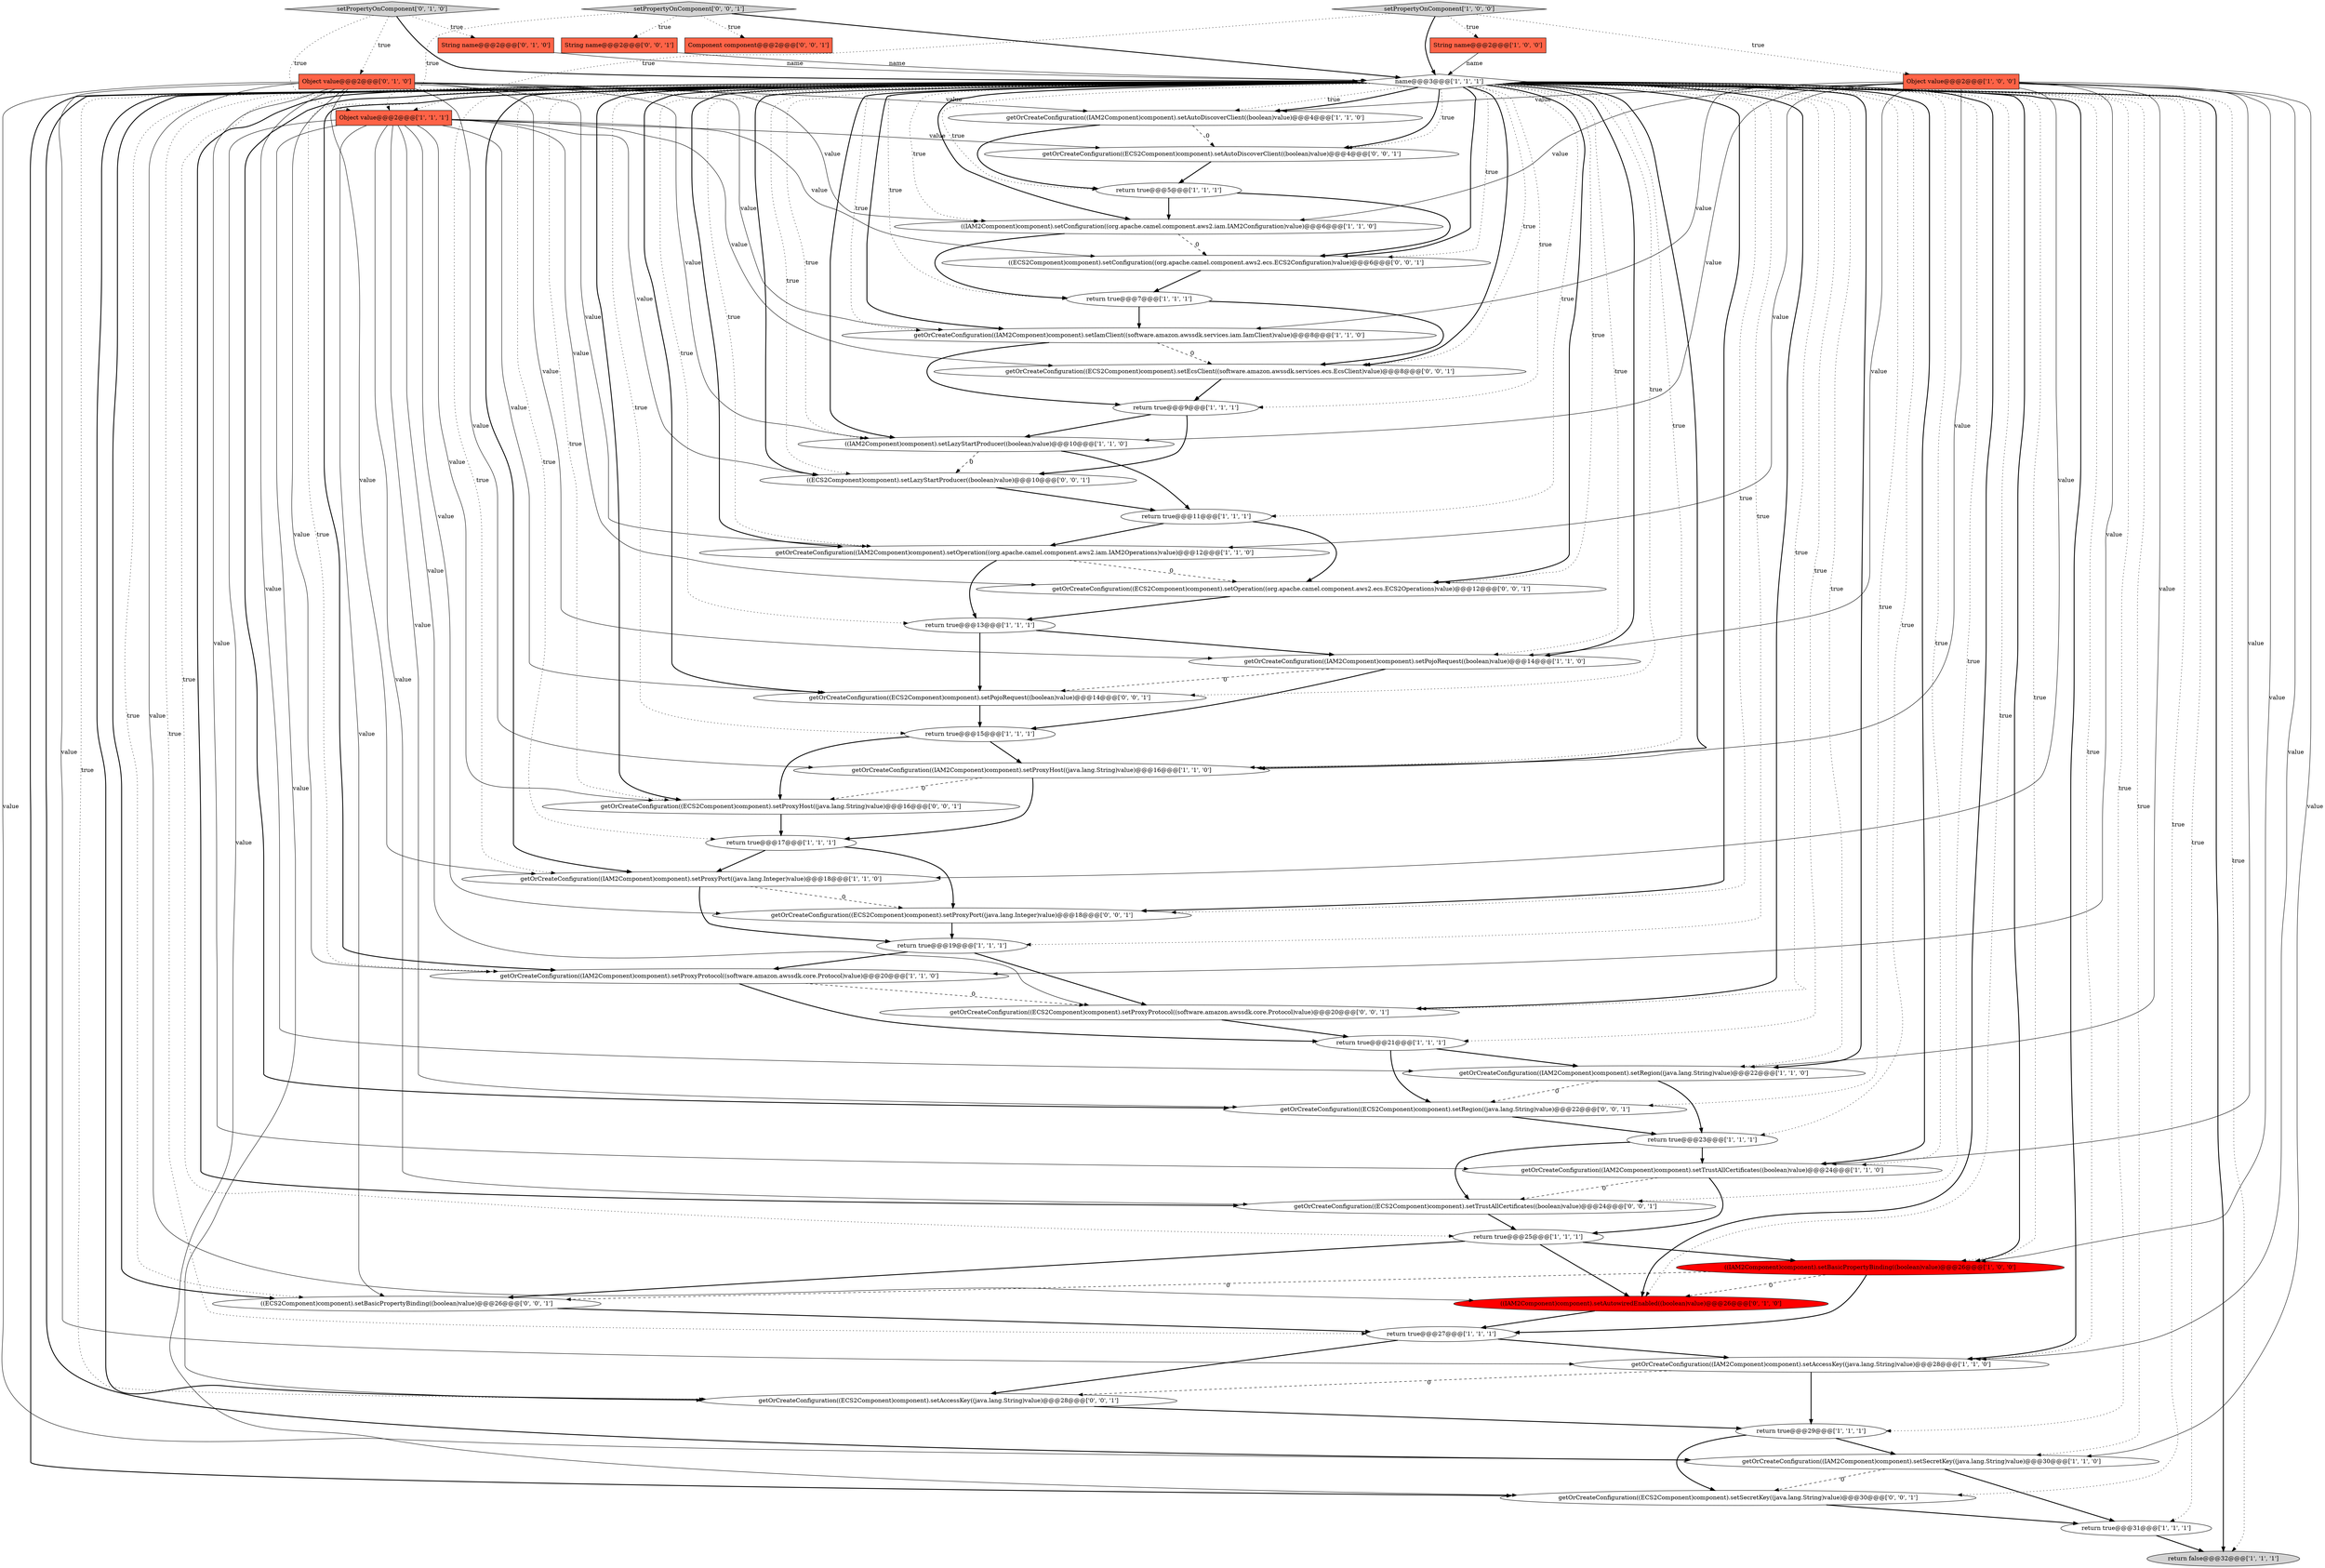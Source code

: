 digraph {
30 [style = filled, label = "((IAM2Component)component).setConfiguration((org.apache.camel.component.aws2.iam.IAM2Configuration)value)@@@6@@@['1', '1', '0']", fillcolor = white, shape = ellipse image = "AAA0AAABBB1BBB"];
32 [style = filled, label = "return true@@@17@@@['1', '1', '1']", fillcolor = white, shape = ellipse image = "AAA0AAABBB1BBB"];
10 [style = filled, label = "return true@@@19@@@['1', '1', '1']", fillcolor = white, shape = ellipse image = "AAA0AAABBB1BBB"];
22 [style = filled, label = "setPropertyOnComponent['1', '0', '0']", fillcolor = lightgray, shape = diamond image = "AAA0AAABBB1BBB"];
17 [style = filled, label = "getOrCreateConfiguration((IAM2Component)component).setTrustAllCertificates((boolean)value)@@@24@@@['1', '1', '0']", fillcolor = white, shape = ellipse image = "AAA0AAABBB1BBB"];
12 [style = filled, label = "return true@@@23@@@['1', '1', '1']", fillcolor = white, shape = ellipse image = "AAA0AAABBB1BBB"];
43 [style = filled, label = "getOrCreateConfiguration((ECS2Component)component).setAccessKey((java.lang.String)value)@@@28@@@['0', '0', '1']", fillcolor = white, shape = ellipse image = "AAA0AAABBB3BBB"];
14 [style = filled, label = "((IAM2Component)component).setLazyStartProducer((boolean)value)@@@10@@@['1', '1', '0']", fillcolor = white, shape = ellipse image = "AAA0AAABBB1BBB"];
0 [style = filled, label = "((IAM2Component)component).setBasicPropertyBinding((boolean)value)@@@26@@@['1', '0', '0']", fillcolor = red, shape = ellipse image = "AAA1AAABBB1BBB"];
49 [style = filled, label = "getOrCreateConfiguration((ECS2Component)component).setProxyProtocol((software.amazon.awssdk.core.Protocol)value)@@@20@@@['0', '0', '1']", fillcolor = white, shape = ellipse image = "AAA0AAABBB3BBB"];
1 [style = filled, label = "Object value@@@2@@@['1', '0', '0']", fillcolor = tomato, shape = box image = "AAA0AAABBB1BBB"];
5 [style = filled, label = "getOrCreateConfiguration((IAM2Component)component).setSecretKey((java.lang.String)value)@@@30@@@['1', '1', '0']", fillcolor = white, shape = ellipse image = "AAA0AAABBB1BBB"];
31 [style = filled, label = "return true@@@11@@@['1', '1', '1']", fillcolor = white, shape = ellipse image = "AAA0AAABBB1BBB"];
9 [style = filled, label = "return true@@@21@@@['1', '1', '1']", fillcolor = white, shape = ellipse image = "AAA0AAABBB1BBB"];
48 [style = filled, label = "getOrCreateConfiguration((ECS2Component)component).setProxyHost((java.lang.String)value)@@@16@@@['0', '0', '1']", fillcolor = white, shape = ellipse image = "AAA0AAABBB3BBB"];
21 [style = filled, label = "Object value@@@2@@@['1', '1', '1']", fillcolor = tomato, shape = box image = "AAA0AAABBB1BBB"];
44 [style = filled, label = "setPropertyOnComponent['0', '0', '1']", fillcolor = lightgray, shape = diamond image = "AAA0AAABBB3BBB"];
2 [style = filled, label = "getOrCreateConfiguration((IAM2Component)component).setIamClient((software.amazon.awssdk.services.iam.IamClient)value)@@@8@@@['1', '1', '0']", fillcolor = white, shape = ellipse image = "AAA0AAABBB1BBB"];
27 [style = filled, label = "getOrCreateConfiguration((IAM2Component)component).setProxyPort((java.lang.Integer)value)@@@18@@@['1', '1', '0']", fillcolor = white, shape = ellipse image = "AAA0AAABBB1BBB"];
29 [style = filled, label = "getOrCreateConfiguration((IAM2Component)component).setAutoDiscoverClient((boolean)value)@@@4@@@['1', '1', '0']", fillcolor = white, shape = ellipse image = "AAA0AAABBB1BBB"];
35 [style = filled, label = "Object value@@@2@@@['0', '1', '0']", fillcolor = tomato, shape = box image = "AAA0AAABBB2BBB"];
24 [style = filled, label = "getOrCreateConfiguration((IAM2Component)component).setProxyProtocol((software.amazon.awssdk.core.Protocol)value)@@@20@@@['1', '1', '0']", fillcolor = white, shape = ellipse image = "AAA0AAABBB1BBB"];
52 [style = filled, label = "((ECS2Component)component).setLazyStartProducer((boolean)value)@@@10@@@['0', '0', '1']", fillcolor = white, shape = ellipse image = "AAA0AAABBB3BBB"];
54 [style = filled, label = "((ECS2Component)component).setBasicPropertyBinding((boolean)value)@@@26@@@['0', '0', '1']", fillcolor = white, shape = ellipse image = "AAA0AAABBB3BBB"];
47 [style = filled, label = "String name@@@2@@@['0', '0', '1']", fillcolor = tomato, shape = box image = "AAA0AAABBB3BBB"];
13 [style = filled, label = "return true@@@25@@@['1', '1', '1']", fillcolor = white, shape = ellipse image = "AAA0AAABBB1BBB"];
11 [style = filled, label = "return true@@@7@@@['1', '1', '1']", fillcolor = white, shape = ellipse image = "AAA0AAABBB1BBB"];
25 [style = filled, label = "return true@@@27@@@['1', '1', '1']", fillcolor = white, shape = ellipse image = "AAA0AAABBB1BBB"];
7 [style = filled, label = "getOrCreateConfiguration((IAM2Component)component).setOperation((org.apache.camel.component.aws2.iam.IAM2Operations)value)@@@12@@@['1', '1', '0']", fillcolor = white, shape = ellipse image = "AAA0AAABBB1BBB"];
40 [style = filled, label = "getOrCreateConfiguration((ECS2Component)component).setSecretKey((java.lang.String)value)@@@30@@@['0', '0', '1']", fillcolor = white, shape = ellipse image = "AAA0AAABBB3BBB"];
19 [style = filled, label = "getOrCreateConfiguration((IAM2Component)component).setPojoRequest((boolean)value)@@@14@@@['1', '1', '0']", fillcolor = white, shape = ellipse image = "AAA0AAABBB1BBB"];
23 [style = filled, label = "return true@@@29@@@['1', '1', '1']", fillcolor = white, shape = ellipse image = "AAA0AAABBB1BBB"];
37 [style = filled, label = "setPropertyOnComponent['0', '1', '0']", fillcolor = lightgray, shape = diamond image = "AAA0AAABBB2BBB"];
45 [style = filled, label = "getOrCreateConfiguration((ECS2Component)component).setTrustAllCertificates((boolean)value)@@@24@@@['0', '0', '1']", fillcolor = white, shape = ellipse image = "AAA0AAABBB3BBB"];
50 [style = filled, label = "getOrCreateConfiguration((ECS2Component)component).setAutoDiscoverClient((boolean)value)@@@4@@@['0', '0', '1']", fillcolor = white, shape = ellipse image = "AAA0AAABBB3BBB"];
42 [style = filled, label = "getOrCreateConfiguration((ECS2Component)component).setEcsClient((software.amazon.awssdk.services.ecs.EcsClient)value)@@@8@@@['0', '0', '1']", fillcolor = white, shape = ellipse image = "AAA0AAABBB3BBB"];
4 [style = filled, label = "return true@@@15@@@['1', '1', '1']", fillcolor = white, shape = ellipse image = "AAA0AAABBB1BBB"];
6 [style = filled, label = "return false@@@32@@@['1', '1', '1']", fillcolor = lightgray, shape = ellipse image = "AAA0AAABBB1BBB"];
51 [style = filled, label = "Component component@@@2@@@['0', '0', '1']", fillcolor = tomato, shape = box image = "AAA0AAABBB3BBB"];
26 [style = filled, label = "getOrCreateConfiguration((IAM2Component)component).setRegion((java.lang.String)value)@@@22@@@['1', '1', '0']", fillcolor = white, shape = ellipse image = "AAA0AAABBB1BBB"];
28 [style = filled, label = "name@@@3@@@['1', '1', '1']", fillcolor = white, shape = diamond image = "AAA0AAABBB1BBB"];
3 [style = filled, label = "return true@@@5@@@['1', '1', '1']", fillcolor = white, shape = ellipse image = "AAA0AAABBB1BBB"];
16 [style = filled, label = "return true@@@13@@@['1', '1', '1']", fillcolor = white, shape = ellipse image = "AAA0AAABBB1BBB"];
53 [style = filled, label = "getOrCreateConfiguration((ECS2Component)component).setRegion((java.lang.String)value)@@@22@@@['0', '0', '1']", fillcolor = white, shape = ellipse image = "AAA0AAABBB3BBB"];
46 [style = filled, label = "getOrCreateConfiguration((ECS2Component)component).setPojoRequest((boolean)value)@@@14@@@['0', '0', '1']", fillcolor = white, shape = ellipse image = "AAA0AAABBB3BBB"];
8 [style = filled, label = "return true@@@31@@@['1', '1', '1']", fillcolor = white, shape = ellipse image = "AAA0AAABBB1BBB"];
33 [style = filled, label = "getOrCreateConfiguration((IAM2Component)component).setProxyHost((java.lang.String)value)@@@16@@@['1', '1', '0']", fillcolor = white, shape = ellipse image = "AAA0AAABBB1BBB"];
34 [style = filled, label = "String name@@@2@@@['0', '1', '0']", fillcolor = tomato, shape = box image = "AAA0AAABBB2BBB"];
38 [style = filled, label = "getOrCreateConfiguration((ECS2Component)component).setOperation((org.apache.camel.component.aws2.ecs.ECS2Operations)value)@@@12@@@['0', '0', '1']", fillcolor = white, shape = ellipse image = "AAA0AAABBB3BBB"];
18 [style = filled, label = "return true@@@9@@@['1', '1', '1']", fillcolor = white, shape = ellipse image = "AAA0AAABBB1BBB"];
39 [style = filled, label = "getOrCreateConfiguration((ECS2Component)component).setProxyPort((java.lang.Integer)value)@@@18@@@['0', '0', '1']", fillcolor = white, shape = ellipse image = "AAA0AAABBB3BBB"];
15 [style = filled, label = "String name@@@2@@@['1', '0', '0']", fillcolor = tomato, shape = box image = "AAA0AAABBB1BBB"];
41 [style = filled, label = "((ECS2Component)component).setConfiguration((org.apache.camel.component.aws2.ecs.ECS2Configuration)value)@@@6@@@['0', '0', '1']", fillcolor = white, shape = ellipse image = "AAA0AAABBB3BBB"];
20 [style = filled, label = "getOrCreateConfiguration((IAM2Component)component).setAccessKey((java.lang.String)value)@@@28@@@['1', '1', '0']", fillcolor = white, shape = ellipse image = "AAA0AAABBB1BBB"];
36 [style = filled, label = "((IAM2Component)component).setAutowiredEnabled((boolean)value)@@@26@@@['0', '1', '0']", fillcolor = red, shape = ellipse image = "AAA1AAABBB2BBB"];
21->41 [style = solid, label="value"];
28->11 [style = dotted, label="true"];
9->53 [style = bold, label=""];
21->42 [style = solid, label="value"];
2->42 [style = dashed, label="0"];
35->19 [style = solid, label="value"];
28->6 [style = bold, label=""];
44->21 [style = dotted, label="true"];
37->28 [style = bold, label=""];
12->45 [style = bold, label=""];
28->20 [style = bold, label=""];
1->26 [style = solid, label="value"];
10->24 [style = bold, label=""];
28->25 [style = dotted, label="true"];
28->50 [style = bold, label=""];
28->38 [style = bold, label=""];
28->14 [style = dotted, label="true"];
28->16 [style = dotted, label="true"];
25->43 [style = bold, label=""];
8->6 [style = bold, label=""];
5->40 [style = dashed, label="0"];
28->19 [style = dotted, label="true"];
41->11 [style = bold, label=""];
28->50 [style = dotted, label="true"];
1->0 [style = solid, label="value"];
43->23 [style = bold, label=""];
28->14 [style = bold, label=""];
1->24 [style = solid, label="value"];
28->6 [style = dotted, label="true"];
9->26 [style = bold, label=""];
28->0 [style = bold, label=""];
28->30 [style = dotted, label="true"];
1->7 [style = solid, label="value"];
30->11 [style = bold, label=""];
26->12 [style = bold, label=""];
40->8 [style = bold, label=""];
28->43 [style = bold, label=""];
28->52 [style = bold, label=""];
21->43 [style = solid, label="value"];
35->27 [style = solid, label="value"];
0->25 [style = bold, label=""];
28->18 [style = dotted, label="true"];
13->36 [style = bold, label=""];
1->20 [style = solid, label="value"];
28->7 [style = dotted, label="true"];
7->16 [style = bold, label=""];
44->47 [style = dotted, label="true"];
28->27 [style = dotted, label="true"];
28->42 [style = bold, label=""];
21->39 [style = solid, label="value"];
0->36 [style = dashed, label="0"];
28->13 [style = dotted, label="true"];
3->30 [style = bold, label=""];
21->48 [style = solid, label="value"];
28->45 [style = bold, label=""];
35->2 [style = solid, label="value"];
28->10 [style = dotted, label="true"];
28->5 [style = bold, label=""];
28->8 [style = dotted, label="true"];
28->36 [style = bold, label=""];
30->41 [style = dashed, label="0"];
28->30 [style = bold, label=""];
21->38 [style = solid, label="value"];
28->2 [style = dotted, label="true"];
50->3 [style = bold, label=""];
28->54 [style = bold, label=""];
1->27 [style = solid, label="value"];
2->18 [style = bold, label=""];
21->52 [style = solid, label="value"];
28->36 [style = dotted, label="true"];
28->52 [style = dotted, label="true"];
35->30 [style = solid, label="value"];
21->40 [style = solid, label="value"];
0->54 [style = dashed, label="0"];
28->17 [style = dotted, label="true"];
16->19 [style = bold, label=""];
1->17 [style = solid, label="value"];
17->45 [style = dashed, label="0"];
35->5 [style = solid, label="value"];
28->29 [style = dotted, label="true"];
36->25 [style = bold, label=""];
54->25 [style = bold, label=""];
28->24 [style = dotted, label="true"];
28->46 [style = dotted, label="true"];
20->23 [style = bold, label=""];
46->4 [style = bold, label=""];
35->20 [style = solid, label="value"];
19->46 [style = dashed, label="0"];
47->28 [style = solid, label="name"];
7->38 [style = dashed, label="0"];
35->17 [style = solid, label="value"];
28->9 [style = dotted, label="true"];
28->19 [style = bold, label=""];
48->32 [style = bold, label=""];
28->24 [style = bold, label=""];
28->23 [style = dotted, label="true"];
28->38 [style = dotted, label="true"];
10->49 [style = bold, label=""];
28->41 [style = dotted, label="true"];
21->54 [style = solid, label="value"];
13->0 [style = bold, label=""];
22->21 [style = dotted, label="true"];
28->29 [style = bold, label=""];
21->53 [style = solid, label="value"];
33->48 [style = dashed, label="0"];
34->28 [style = solid, label="name"];
15->28 [style = solid, label="name"];
23->5 [style = bold, label=""];
28->20 [style = dotted, label="true"];
28->3 [style = dotted, label="true"];
28->39 [style = bold, label=""];
13->54 [style = bold, label=""];
12->17 [style = bold, label=""];
28->49 [style = bold, label=""];
38->16 [style = bold, label=""];
21->45 [style = solid, label="value"];
28->26 [style = bold, label=""];
1->14 [style = solid, label="value"];
32->27 [style = bold, label=""];
22->28 [style = bold, label=""];
31->38 [style = bold, label=""];
21->46 [style = solid, label="value"];
4->33 [style = bold, label=""];
28->45 [style = dotted, label="true"];
31->7 [style = bold, label=""];
44->51 [style = dotted, label="true"];
26->53 [style = dashed, label="0"];
28->41 [style = bold, label=""];
14->52 [style = dashed, label="0"];
35->33 [style = solid, label="value"];
37->35 [style = dotted, label="true"];
25->20 [style = bold, label=""];
22->1 [style = dotted, label="true"];
28->0 [style = dotted, label="true"];
1->5 [style = solid, label="value"];
28->32 [style = dotted, label="true"];
27->39 [style = dashed, label="0"];
3->41 [style = bold, label=""];
27->10 [style = bold, label=""];
28->42 [style = dotted, label="true"];
14->31 [style = bold, label=""];
28->43 [style = dotted, label="true"];
28->17 [style = bold, label=""];
28->4 [style = dotted, label="true"];
33->32 [style = bold, label=""];
32->39 [style = bold, label=""];
17->13 [style = bold, label=""];
37->34 [style = dotted, label="true"];
1->33 [style = solid, label="value"];
4->48 [style = bold, label=""];
18->52 [style = bold, label=""];
22->15 [style = dotted, label="true"];
20->43 [style = dashed, label="0"];
53->12 [style = bold, label=""];
1->29 [style = solid, label="value"];
24->9 [style = bold, label=""];
28->12 [style = dotted, label="true"];
35->7 [style = solid, label="value"];
16->46 [style = bold, label=""];
24->49 [style = dashed, label="0"];
5->8 [style = bold, label=""];
28->31 [style = dotted, label="true"];
42->18 [style = bold, label=""];
28->40 [style = bold, label=""];
35->24 [style = solid, label="value"];
28->53 [style = bold, label=""];
28->33 [style = dotted, label="true"];
29->3 [style = bold, label=""];
37->21 [style = dotted, label="true"];
28->7 [style = bold, label=""];
28->54 [style = dotted, label="true"];
35->29 [style = solid, label="value"];
28->53 [style = dotted, label="true"];
45->13 [style = bold, label=""];
11->42 [style = bold, label=""];
28->48 [style = dotted, label="true"];
1->30 [style = solid, label="value"];
28->49 [style = dotted, label="true"];
11->2 [style = bold, label=""];
35->14 [style = solid, label="value"];
35->26 [style = solid, label="value"];
28->5 [style = dotted, label="true"];
28->2 [style = bold, label=""];
28->46 [style = bold, label=""];
35->36 [style = solid, label="value"];
28->33 [style = bold, label=""];
29->50 [style = dashed, label="0"];
1->2 [style = solid, label="value"];
23->40 [style = bold, label=""];
44->28 [style = bold, label=""];
28->26 [style = dotted, label="true"];
1->19 [style = solid, label="value"];
39->10 [style = bold, label=""];
52->31 [style = bold, label=""];
28->48 [style = bold, label=""];
19->4 [style = bold, label=""];
28->27 [style = bold, label=""];
21->50 [style = solid, label="value"];
28->39 [style = dotted, label="true"];
49->9 [style = bold, label=""];
28->40 [style = dotted, label="true"];
18->14 [style = bold, label=""];
21->49 [style = solid, label="value"];
}
